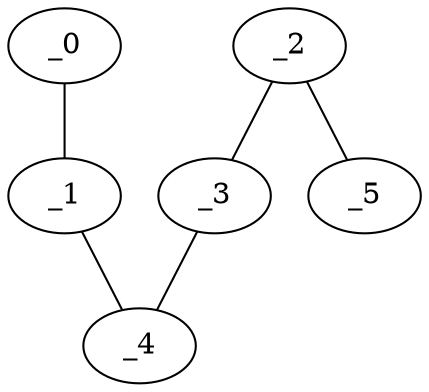 graph WP1_0110 {
	_0	 [x="0.564659",
		y="2.89353"];
	_1	 [x="1.04588",
		y="0.427964"];
	_0 -- _1;
	_4	 [x="1.43673",
		y="1.97722"];
	_1 -- _4;
	_2	 [x="2.5",
		y=3];
	_3	 [x="1.97578",
		y="0.540436"];
	_2 -- _3;
	_5	 [x="2.37993",
		y="2.24542"];
	_2 -- _5;
	_3 -- _4;
}
